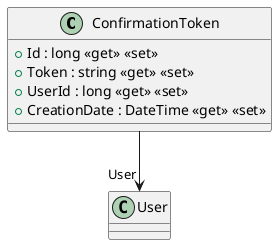 @startuml
class ConfirmationToken {
    + Id : long <<get>> <<set>>
    + Token : string <<get>> <<set>>
    + UserId : long <<get>> <<set>>
    + CreationDate : DateTime <<get>> <<set>>
}
ConfirmationToken --> "User" User
@enduml
